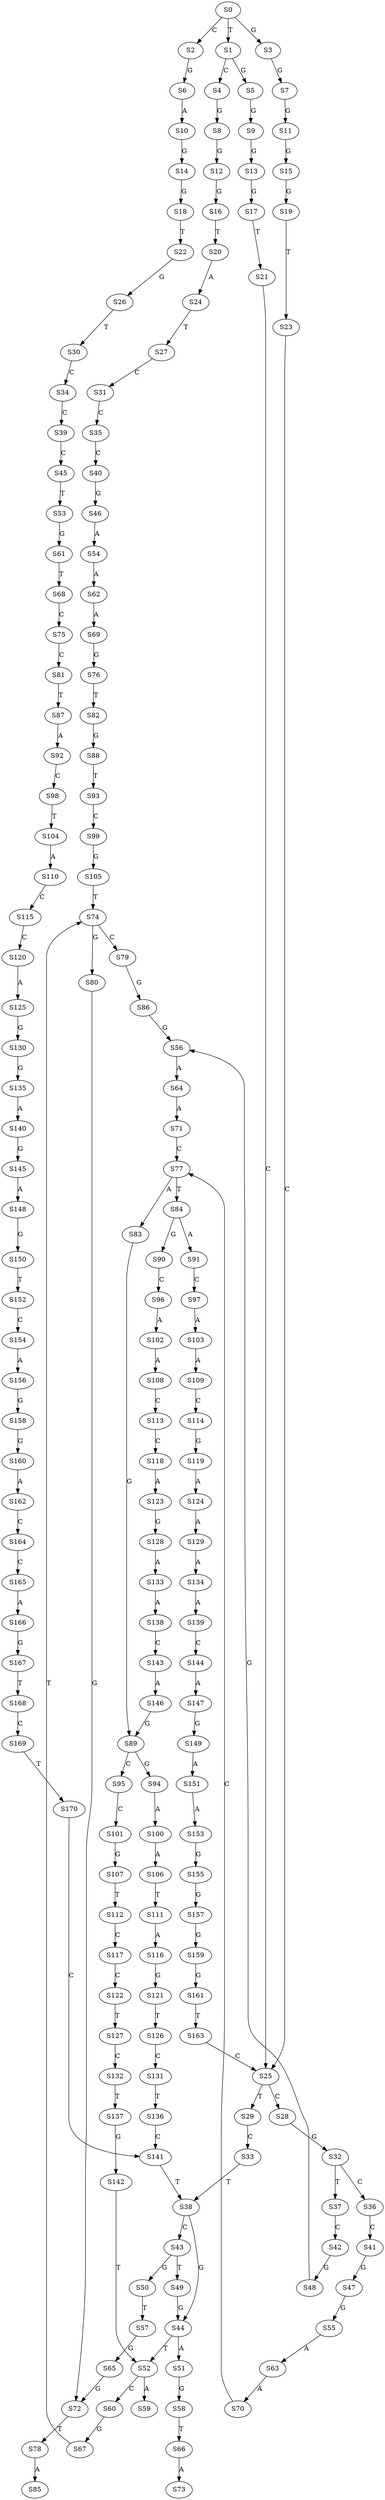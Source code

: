 strict digraph  {
	S0 -> S1 [ label = T ];
	S0 -> S2 [ label = C ];
	S0 -> S3 [ label = G ];
	S1 -> S4 [ label = C ];
	S1 -> S5 [ label = G ];
	S2 -> S6 [ label = G ];
	S3 -> S7 [ label = G ];
	S4 -> S8 [ label = G ];
	S5 -> S9 [ label = G ];
	S6 -> S10 [ label = A ];
	S7 -> S11 [ label = G ];
	S8 -> S12 [ label = G ];
	S9 -> S13 [ label = G ];
	S10 -> S14 [ label = G ];
	S11 -> S15 [ label = G ];
	S12 -> S16 [ label = G ];
	S13 -> S17 [ label = G ];
	S14 -> S18 [ label = G ];
	S15 -> S19 [ label = G ];
	S16 -> S20 [ label = T ];
	S17 -> S21 [ label = T ];
	S18 -> S22 [ label = T ];
	S19 -> S23 [ label = T ];
	S20 -> S24 [ label = A ];
	S21 -> S25 [ label = C ];
	S22 -> S26 [ label = G ];
	S23 -> S25 [ label = C ];
	S24 -> S27 [ label = T ];
	S25 -> S28 [ label = C ];
	S25 -> S29 [ label = T ];
	S26 -> S30 [ label = T ];
	S27 -> S31 [ label = C ];
	S28 -> S32 [ label = G ];
	S29 -> S33 [ label = C ];
	S30 -> S34 [ label = C ];
	S31 -> S35 [ label = C ];
	S32 -> S36 [ label = C ];
	S32 -> S37 [ label = T ];
	S33 -> S38 [ label = T ];
	S34 -> S39 [ label = C ];
	S35 -> S40 [ label = C ];
	S36 -> S41 [ label = C ];
	S37 -> S42 [ label = C ];
	S38 -> S43 [ label = C ];
	S38 -> S44 [ label = G ];
	S39 -> S45 [ label = C ];
	S40 -> S46 [ label = G ];
	S41 -> S47 [ label = G ];
	S42 -> S48 [ label = G ];
	S43 -> S49 [ label = T ];
	S43 -> S50 [ label = G ];
	S44 -> S51 [ label = A ];
	S44 -> S52 [ label = T ];
	S45 -> S53 [ label = T ];
	S46 -> S54 [ label = A ];
	S47 -> S55 [ label = G ];
	S48 -> S56 [ label = G ];
	S49 -> S44 [ label = G ];
	S50 -> S57 [ label = T ];
	S51 -> S58 [ label = G ];
	S52 -> S59 [ label = A ];
	S52 -> S60 [ label = C ];
	S53 -> S61 [ label = G ];
	S54 -> S62 [ label = A ];
	S55 -> S63 [ label = A ];
	S56 -> S64 [ label = A ];
	S57 -> S65 [ label = G ];
	S58 -> S66 [ label = T ];
	S60 -> S67 [ label = G ];
	S61 -> S68 [ label = T ];
	S62 -> S69 [ label = A ];
	S63 -> S70 [ label = A ];
	S64 -> S71 [ label = A ];
	S65 -> S72 [ label = G ];
	S66 -> S73 [ label = A ];
	S67 -> S74 [ label = T ];
	S68 -> S75 [ label = C ];
	S69 -> S76 [ label = G ];
	S70 -> S77 [ label = C ];
	S71 -> S77 [ label = C ];
	S72 -> S78 [ label = T ];
	S74 -> S79 [ label = C ];
	S74 -> S80 [ label = G ];
	S75 -> S81 [ label = C ];
	S76 -> S82 [ label = T ];
	S77 -> S83 [ label = A ];
	S77 -> S84 [ label = T ];
	S78 -> S85 [ label = A ];
	S79 -> S86 [ label = G ];
	S80 -> S72 [ label = G ];
	S81 -> S87 [ label = T ];
	S82 -> S88 [ label = G ];
	S83 -> S89 [ label = G ];
	S84 -> S90 [ label = G ];
	S84 -> S91 [ label = A ];
	S86 -> S56 [ label = G ];
	S87 -> S92 [ label = A ];
	S88 -> S93 [ label = T ];
	S89 -> S94 [ label = G ];
	S89 -> S95 [ label = C ];
	S90 -> S96 [ label = C ];
	S91 -> S97 [ label = C ];
	S92 -> S98 [ label = C ];
	S93 -> S99 [ label = C ];
	S94 -> S100 [ label = A ];
	S95 -> S101 [ label = C ];
	S96 -> S102 [ label = A ];
	S97 -> S103 [ label = A ];
	S98 -> S104 [ label = T ];
	S99 -> S105 [ label = G ];
	S100 -> S106 [ label = A ];
	S101 -> S107 [ label = G ];
	S102 -> S108 [ label = A ];
	S103 -> S109 [ label = A ];
	S104 -> S110 [ label = A ];
	S105 -> S74 [ label = T ];
	S106 -> S111 [ label = T ];
	S107 -> S112 [ label = T ];
	S108 -> S113 [ label = C ];
	S109 -> S114 [ label = C ];
	S110 -> S115 [ label = C ];
	S111 -> S116 [ label = A ];
	S112 -> S117 [ label = C ];
	S113 -> S118 [ label = C ];
	S114 -> S119 [ label = G ];
	S115 -> S120 [ label = C ];
	S116 -> S121 [ label = G ];
	S117 -> S122 [ label = C ];
	S118 -> S123 [ label = A ];
	S119 -> S124 [ label = A ];
	S120 -> S125 [ label = A ];
	S121 -> S126 [ label = T ];
	S122 -> S127 [ label = T ];
	S123 -> S128 [ label = G ];
	S124 -> S129 [ label = A ];
	S125 -> S130 [ label = G ];
	S126 -> S131 [ label = C ];
	S127 -> S132 [ label = C ];
	S128 -> S133 [ label = A ];
	S129 -> S134 [ label = A ];
	S130 -> S135 [ label = G ];
	S131 -> S136 [ label = T ];
	S132 -> S137 [ label = T ];
	S133 -> S138 [ label = A ];
	S134 -> S139 [ label = A ];
	S135 -> S140 [ label = A ];
	S136 -> S141 [ label = C ];
	S137 -> S142 [ label = G ];
	S138 -> S143 [ label = C ];
	S139 -> S144 [ label = C ];
	S140 -> S145 [ label = G ];
	S141 -> S38 [ label = T ];
	S142 -> S52 [ label = T ];
	S143 -> S146 [ label = A ];
	S144 -> S147 [ label = A ];
	S145 -> S148 [ label = A ];
	S146 -> S89 [ label = G ];
	S147 -> S149 [ label = G ];
	S148 -> S150 [ label = G ];
	S149 -> S151 [ label = A ];
	S150 -> S152 [ label = T ];
	S151 -> S153 [ label = A ];
	S152 -> S154 [ label = C ];
	S153 -> S155 [ label = G ];
	S154 -> S156 [ label = A ];
	S155 -> S157 [ label = G ];
	S156 -> S158 [ label = G ];
	S157 -> S159 [ label = G ];
	S158 -> S160 [ label = G ];
	S159 -> S161 [ label = G ];
	S160 -> S162 [ label = A ];
	S161 -> S163 [ label = T ];
	S162 -> S164 [ label = C ];
	S163 -> S25 [ label = C ];
	S164 -> S165 [ label = C ];
	S165 -> S166 [ label = A ];
	S166 -> S167 [ label = G ];
	S167 -> S168 [ label = T ];
	S168 -> S169 [ label = C ];
	S169 -> S170 [ label = T ];
	S170 -> S141 [ label = C ];
}
